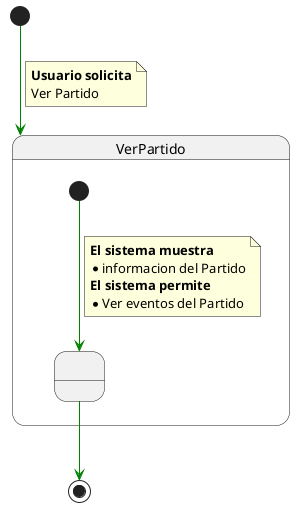 @startuml VerPartido

State VerPartido{ 

  State state1 as " "

  [*] -[#green]-> state1

  note on link 
    <b>El sistema muestra
    * informacion del Partido
    <b>El sistema permite
    * Ver eventos del Partido
  end note

} 

[*] -[#green]-> VerPartido

note on link
 <b>Usuario solicita
 Ver Partido
end note

state1 -[#green]-> [*] 


@enduml
